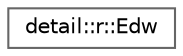 digraph "Graphical Class Hierarchy"
{
 // LATEX_PDF_SIZE
  bgcolor="transparent";
  edge [fontname=Helvetica,fontsize=10,labelfontname=Helvetica,labelfontsize=10];
  node [fontname=Helvetica,fontsize=10,shape=box,height=0.2,width=0.4];
  rankdir="LR";
  Node0 [id="Node000000",label="detail::r::Edw",height=0.2,width=0.4,color="grey40", fillcolor="white", style="filled",URL="$structdetail_1_1r_1_1Edw.html",tooltip="Edward."];
}
